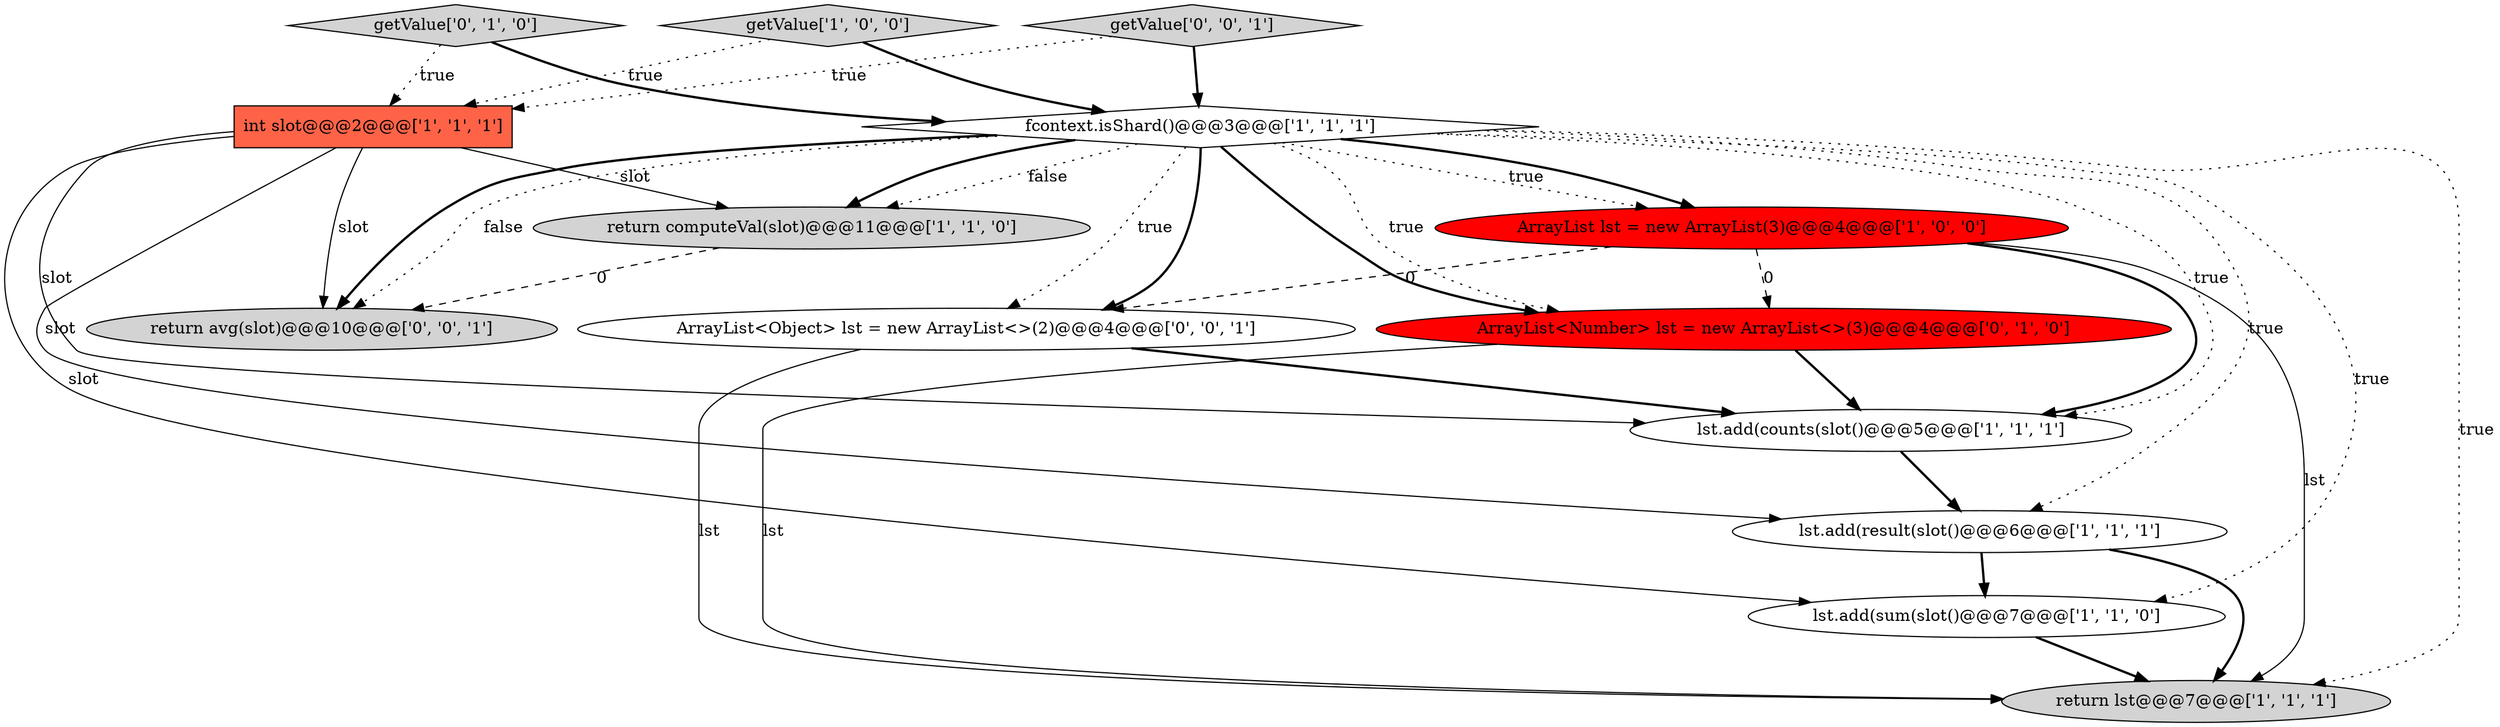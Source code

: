 digraph {
7 [style = filled, label = "fcontext.isShard()@@@3@@@['1', '1', '1']", fillcolor = white, shape = diamond image = "AAA0AAABBB1BBB"];
4 [style = filled, label = "return computeVal(slot)@@@11@@@['1', '1', '0']", fillcolor = lightgray, shape = ellipse image = "AAA0AAABBB1BBB"];
1 [style = filled, label = "getValue['1', '0', '0']", fillcolor = lightgray, shape = diamond image = "AAA0AAABBB1BBB"];
10 [style = filled, label = "getValue['0', '1', '0']", fillcolor = lightgray, shape = diamond image = "AAA0AAABBB2BBB"];
6 [style = filled, label = "lst.add(sum(slot()@@@7@@@['1', '1', '0']", fillcolor = white, shape = ellipse image = "AAA0AAABBB1BBB"];
9 [style = filled, label = "ArrayList<Number> lst = new ArrayList<>(3)@@@4@@@['0', '1', '0']", fillcolor = red, shape = ellipse image = "AAA1AAABBB2BBB"];
8 [style = filled, label = "lst.add(counts(slot()@@@5@@@['1', '1', '1']", fillcolor = white, shape = ellipse image = "AAA0AAABBB1BBB"];
13 [style = filled, label = "getValue['0', '0', '1']", fillcolor = lightgray, shape = diamond image = "AAA0AAABBB3BBB"];
12 [style = filled, label = "return avg(slot)@@@10@@@['0', '0', '1']", fillcolor = lightgray, shape = ellipse image = "AAA0AAABBB3BBB"];
2 [style = filled, label = "ArrayList lst = new ArrayList(3)@@@4@@@['1', '0', '0']", fillcolor = red, shape = ellipse image = "AAA1AAABBB1BBB"];
5 [style = filled, label = "lst.add(result(slot()@@@6@@@['1', '1', '1']", fillcolor = white, shape = ellipse image = "AAA0AAABBB1BBB"];
11 [style = filled, label = "ArrayList<Object> lst = new ArrayList<>(2)@@@4@@@['0', '0', '1']", fillcolor = white, shape = ellipse image = "AAA0AAABBB3BBB"];
0 [style = filled, label = "return lst@@@7@@@['1', '1', '1']", fillcolor = lightgray, shape = ellipse image = "AAA0AAABBB1BBB"];
3 [style = filled, label = "int slot@@@2@@@['1', '1', '1']", fillcolor = tomato, shape = box image = "AAA0AAABBB1BBB"];
7->2 [style = dotted, label="true"];
7->6 [style = dotted, label="true"];
7->11 [style = bold, label=""];
13->3 [style = dotted, label="true"];
7->12 [style = bold, label=""];
7->12 [style = dotted, label="false"];
3->12 [style = solid, label="slot"];
3->8 [style = solid, label="slot"];
10->3 [style = dotted, label="true"];
6->0 [style = bold, label=""];
7->4 [style = bold, label=""];
7->9 [style = dotted, label="true"];
7->0 [style = dotted, label="true"];
9->8 [style = bold, label=""];
1->7 [style = bold, label=""];
10->7 [style = bold, label=""];
4->12 [style = dashed, label="0"];
7->5 [style = dotted, label="true"];
1->3 [style = dotted, label="true"];
7->9 [style = bold, label=""];
3->6 [style = solid, label="slot"];
7->11 [style = dotted, label="true"];
8->5 [style = bold, label=""];
5->6 [style = bold, label=""];
5->0 [style = bold, label=""];
2->9 [style = dashed, label="0"];
7->2 [style = bold, label=""];
13->7 [style = bold, label=""];
7->4 [style = dotted, label="false"];
9->0 [style = solid, label="lst"];
2->0 [style = solid, label="lst"];
11->8 [style = bold, label=""];
2->11 [style = dashed, label="0"];
7->8 [style = dotted, label="true"];
11->0 [style = solid, label="lst"];
2->8 [style = bold, label=""];
3->5 [style = solid, label="slot"];
3->4 [style = solid, label="slot"];
}

